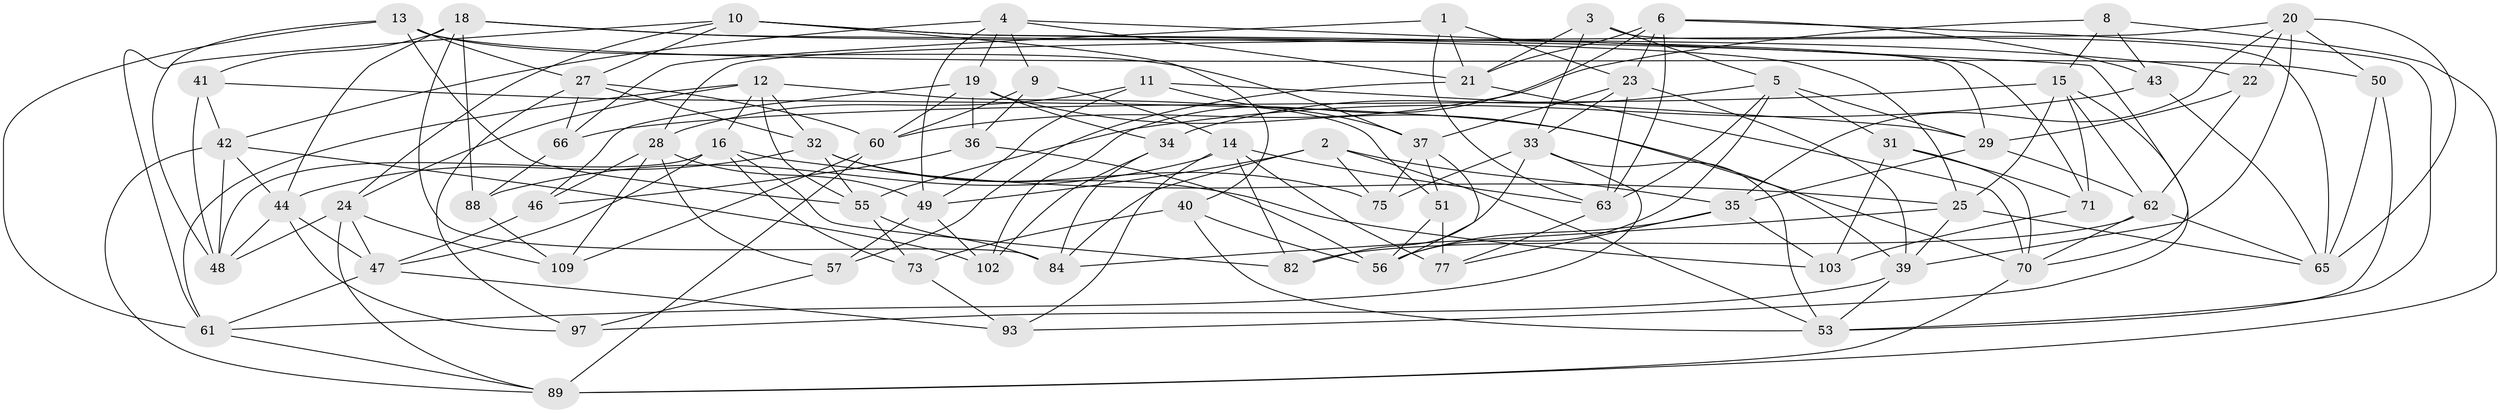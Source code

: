 // Generated by graph-tools (version 1.1) at 2025/52/02/27/25 19:52:29]
// undirected, 69 vertices, 178 edges
graph export_dot {
graph [start="1"]
  node [color=gray90,style=filled];
  1;
  2 [super="+68"];
  3;
  4 [super="+7"];
  5 [super="+92"];
  6 [super="+99"];
  8;
  9;
  10 [super="+81"];
  11;
  12 [super="+80"];
  13 [super="+98"];
  14 [super="+59"];
  15 [super="+96"];
  16 [super="+17"];
  18 [super="+45"];
  19 [super="+100"];
  20 [super="+74"];
  21 [super="+94"];
  22;
  23 [super="+95"];
  24 [super="+26"];
  25 [super="+38"];
  27 [super="+78"];
  28 [super="+52"];
  29 [super="+30"];
  31;
  32 [super="+54"];
  33 [super="+83"];
  34;
  35 [super="+101"];
  36;
  37 [super="+58"];
  39 [super="+91"];
  40;
  41;
  42 [super="+76"];
  43;
  44 [super="+106"];
  46;
  47 [super="+110"];
  48 [super="+90"];
  49 [super="+107"];
  50;
  51;
  53 [super="+64"];
  55 [super="+67"];
  56 [super="+85"];
  57;
  60 [super="+87"];
  61 [super="+79"];
  62 [super="+72"];
  63 [super="+69"];
  65 [super="+108"];
  66;
  70 [super="+105"];
  71;
  73;
  75;
  77;
  82;
  84 [super="+86"];
  88;
  89 [super="+104"];
  93;
  97;
  102;
  103;
  109;
  1 -- 63;
  1 -- 21;
  1 -- 66;
  1 -- 23;
  2 -- 53;
  2 -- 84 [weight=2];
  2 -- 49;
  2 -- 75;
  2 -- 35;
  3 -- 65;
  3 -- 21;
  3 -- 33;
  3 -- 5;
  4 -- 70;
  4 -- 49;
  4 -- 9;
  4 -- 42;
  4 -- 21;
  4 -- 19;
  5 -- 63;
  5 -- 29;
  5 -- 56;
  5 -- 34;
  5 -- 31;
  6 -- 23;
  6 -- 43;
  6 -- 102;
  6 -- 21;
  6 -- 63;
  6 -- 53;
  8 -- 43;
  8 -- 15;
  8 -- 60;
  8 -- 89;
  9 -- 36;
  9 -- 60;
  9 -- 14;
  10 -- 27;
  10 -- 29;
  10 -- 40;
  10 -- 71;
  10 -- 61;
  10 -- 24;
  11 -- 49;
  11 -- 29;
  11 -- 37;
  11 -- 28;
  12 -- 51;
  12 -- 16;
  12 -- 32;
  12 -- 55;
  12 -- 61;
  12 -- 24;
  13 -- 50;
  13 -- 61;
  13 -- 27;
  13 -- 48;
  13 -- 37;
  13 -- 55;
  14 -- 93;
  14 -- 82;
  14 -- 88;
  14 -- 77;
  14 -- 63;
  15 -- 66;
  15 -- 93;
  15 -- 25;
  15 -- 62;
  15 -- 71;
  16 -- 82;
  16 -- 73;
  16 -- 25;
  16 -- 47;
  16 -- 48;
  18 -- 88;
  18 -- 22;
  18 -- 84;
  18 -- 41;
  18 -- 25;
  18 -- 44;
  19 -- 60;
  19 -- 34;
  19 -- 36;
  19 -- 46;
  19 -- 39;
  20 -- 50;
  20 -- 65;
  20 -- 39;
  20 -- 28;
  20 -- 22;
  20 -- 35;
  21 -- 70;
  21 -- 57;
  22 -- 62;
  22 -- 29;
  23 -- 33;
  23 -- 39;
  23 -- 37;
  23 -- 63;
  24 -- 47;
  24 -- 89;
  24 -- 109;
  24 -- 48;
  25 -- 39;
  25 -- 84;
  25 -- 65;
  27 -- 32;
  27 -- 66;
  27 -- 97;
  27 -- 60;
  28 -- 109;
  28 -- 57;
  28 -- 46;
  28 -- 49;
  29 -- 62;
  29 -- 35;
  31 -- 70;
  31 -- 103;
  31 -- 71;
  32 -- 103;
  32 -- 75;
  32 -- 55;
  32 -- 44;
  33 -- 53;
  33 -- 75;
  33 -- 82;
  33 -- 61;
  34 -- 84;
  34 -- 102;
  35 -- 56;
  35 -- 77;
  35 -- 103;
  36 -- 56;
  36 -- 46;
  37 -- 51;
  37 -- 56;
  37 -- 75;
  39 -- 97;
  39 -- 53;
  40 -- 73;
  40 -- 56;
  40 -- 53;
  41 -- 48;
  41 -- 42;
  41 -- 70;
  42 -- 44;
  42 -- 48;
  42 -- 102;
  42 -- 89;
  43 -- 65;
  43 -- 55;
  44 -- 48;
  44 -- 97;
  44 -- 47;
  46 -- 47;
  47 -- 93;
  47 -- 61;
  49 -- 102;
  49 -- 57;
  50 -- 65;
  50 -- 53;
  51 -- 77;
  51 -- 56;
  55 -- 73;
  55 -- 84;
  57 -- 97;
  60 -- 89;
  60 -- 109;
  61 -- 89;
  62 -- 65;
  62 -- 82;
  62 -- 70;
  63 -- 77;
  66 -- 88;
  70 -- 89;
  71 -- 103;
  73 -- 93;
  88 -- 109;
}
